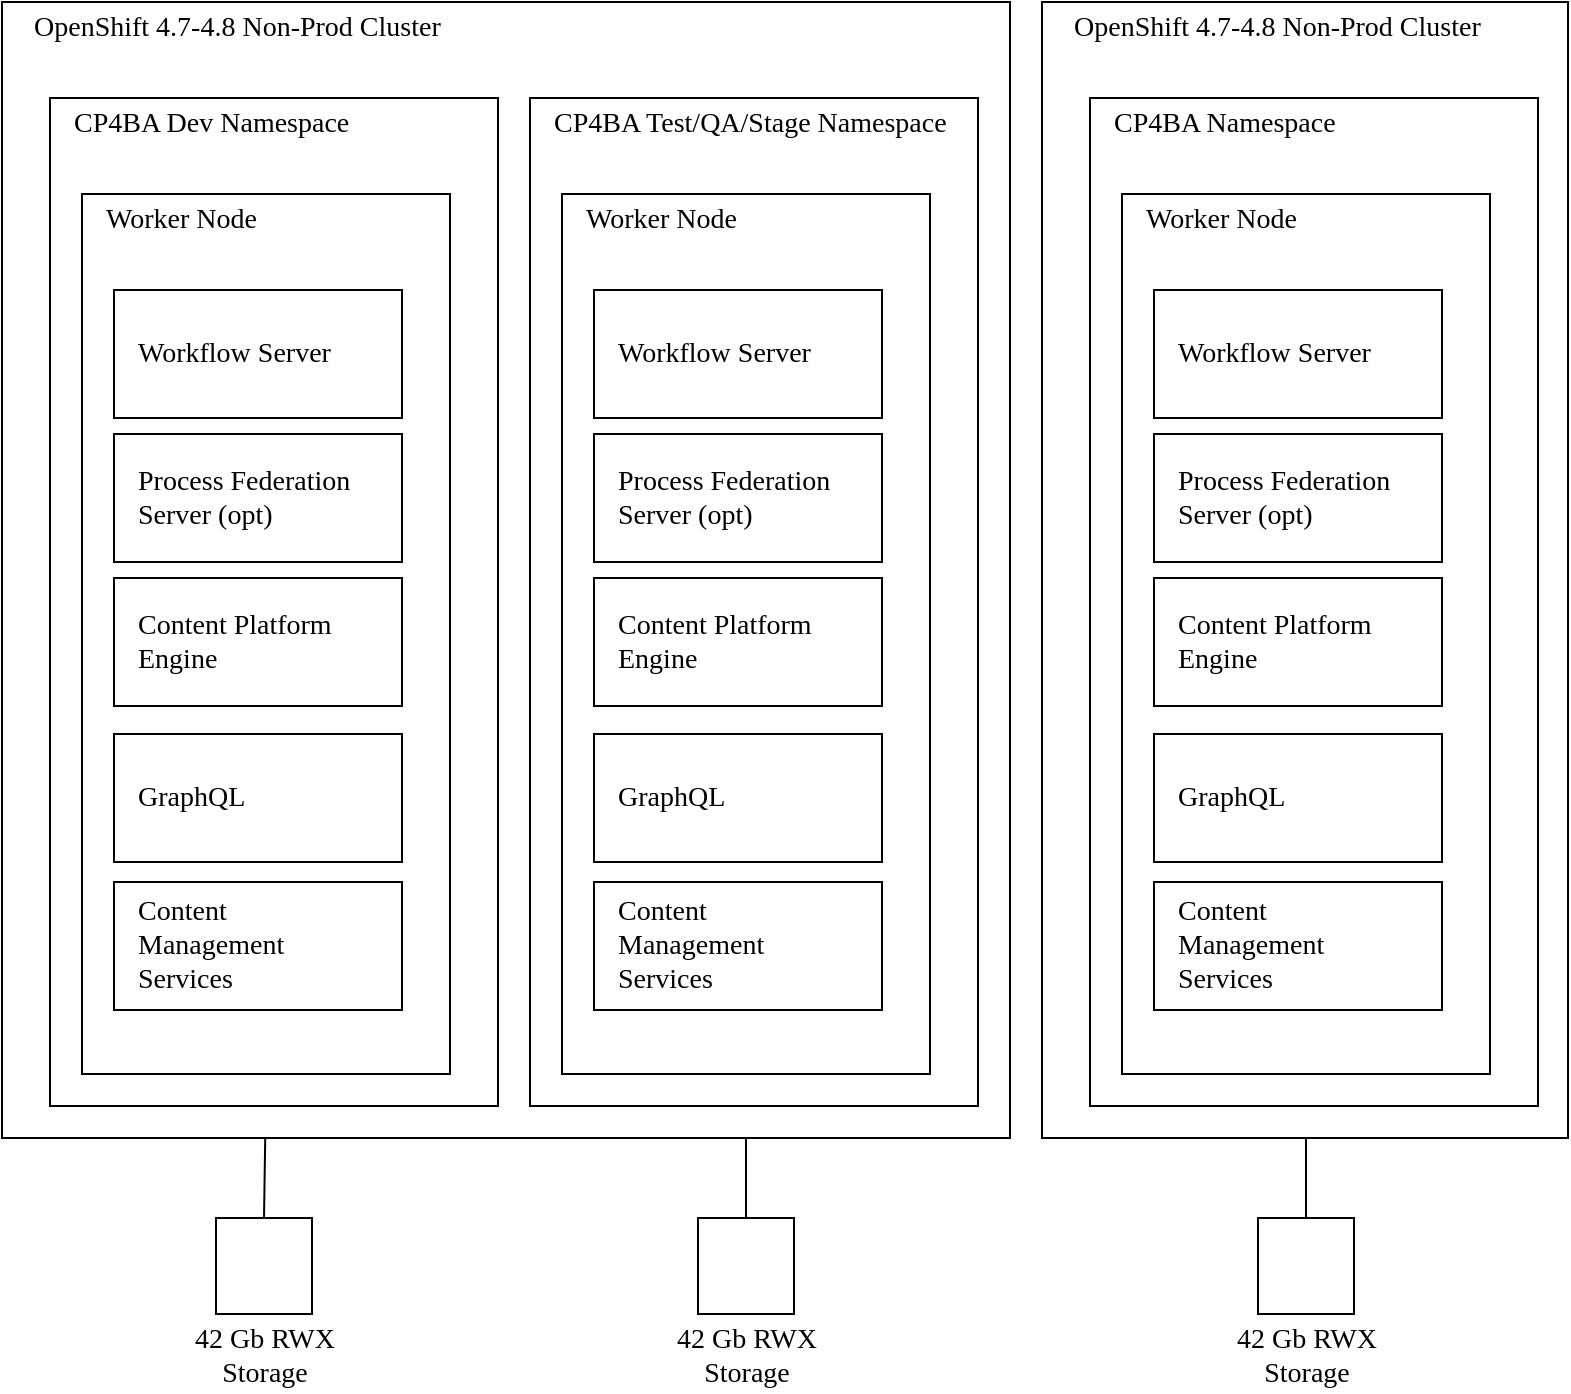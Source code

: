 ﻿<mxfile>
    <diagram id="kj-Y_orn4XiNJi2F5IpZ" name="Page-1">
        <mxGraphModel dx="809" dy="511" grid="1" gridSize="8" guides="1" tooltips="1" connect="1" arrows="1" fold="1" page="1" pageScale="1" pageWidth="1169" pageHeight="827" background="#ffffff" math="0" shadow="0">
            <root>
                <MiscDiagram modelType="MiscDiagram" lastModifiedUserId="dbush@ibm.com" description="" lastModified="2022-01-25T15:52:26Z" _id="miscdiagram_BkNc6foVF" label="Automation Workstream Service on OCP" id="0">
                    <mxCell/>
                </MiscDiagram>
                <mxCell id="1" parent="0"/>
                <UserObject placeholders="1" label="42 Gb RWX Storage" Icon-Name="block-storage--alt" id="miscdiagram_BkNc6foVF_23dyQikT9zy6">
                    <mxCell style="shape=mxgraph.ibm2mondrian.base;shapeType=ln;shapeLayout=collapsed;colorFamily=cyan;colorBackground=noColor:noColor;html=1;whiteSpace=wrap;metaEdit=1;strokeWidth=1;collapsible=0;recursiveResize=0;expand=0;fontFamily=IBM Plex Sans;fontColor=#000000;fontSize=14;image=;verticalAlign=top;align=center;spacing=0;spacingLeft=0;spacingRight=0;spacingTop=0;spacingBottom=0;verticalLabelPosition=bottom;labelPosition=center;positionText=bottom;container=1;labelWidth=71;" parent="1" vertex="1">
                        <mxGeometry x="123" y="624" width="48" height="48" as="geometry"/>
                    </mxCell>
                </UserObject>
                <mxCell id="miscdiagram_BkNc6foVF_33dyQikTMfHL" style="edgeStyle=orthogonalEdgeStyle;rounded=1;orthogonalLoop=1;jettySize=auto;html=1;jumpStyle=arc;jumpSize=8;entryX=0.5;entryY=1;entryDx=0;entryDy=0;entryPerimeter=0;" parent="1" source="miscdiagram_BkNc6foVF_23dyQikT9zy6" target="miscdiagram_BkNc6foVF_103dyQikT4vjw" edge="1">
                    <mxGeometry relative="1" as="geometry"/>
                </mxCell>
                <UserObject placeholders="1" label="42 Gb RWX Storage" Icon-Name="block-storage--alt" _id="userobject_3apVcswQOzd" id="miscdiagram_BkNc6foVF_43dyQikTegkR">
                    <mxCell style="shape=mxgraph.ibm2mondrian.base;shapeType=ln;shapeLayout=collapsed;colorFamily=cyan;colorBackground=noColor:noColor;html=1;whiteSpace=wrap;metaEdit=1;strokeWidth=1;collapsible=0;recursiveResize=0;expand=0;fontFamily=IBM Plex Sans;fontColor=#000000;fontSize=14;image=;verticalAlign=top;align=center;spacing=0;spacingLeft=0;spacingRight=0;spacingTop=0;spacingBottom=0;verticalLabelPosition=bottom;labelPosition=center;positionText=bottom;container=1;labelWidth=71;" parent="1" vertex="1">
                        <mxGeometry x="364" y="624" width="48" height="48" as="geometry"/>
                    </mxCell>
                </UserObject>
                <UserObject placeholders="1" label="42 Gb RWX Storage" Icon-Name="block-storage--alt" _id="userobject_3apVdxSEO6I" id="miscdiagram_BkNc6foVF_53dyQikTgtKP">
                    <mxCell style="shape=mxgraph.ibm2mondrian.base;shapeType=ln;shapeLayout=collapsed;colorFamily=cyan;colorBackground=noColor:noColor;html=1;whiteSpace=wrap;metaEdit=1;strokeWidth=1;collapsible=0;recursiveResize=0;expand=0;fontFamily=IBM Plex Sans;fontColor=#000000;fontSize=14;image=;verticalAlign=top;align=center;spacing=0;spacingLeft=0;spacingRight=0;spacingTop=0;spacingBottom=0;verticalLabelPosition=bottom;labelPosition=center;positionText=bottom;container=1;labelWidth=71;" parent="1" vertex="1">
                        <mxGeometry x="644" y="624" width="48" height="48" as="geometry"/>
                    </mxCell>
                </UserObject>
                <mxCell id="miscdiagram_BkNc6foVF_63dyQikTABBM" style="edgeStyle=orthogonalEdgeStyle;rounded=1;orthogonalLoop=1;jettySize=auto;html=1;jumpStyle=arc;jumpSize=8;entryX=0.5;entryY=1;entryDx=0;entryDy=0;entryPerimeter=0;" parent="1" source="miscdiagram_BkNc6foVF_43dyQikTegkR" target="miscdiagram_BkNc6foVF_173dyQikTkaoR" edge="1">
                    <mxGeometry relative="1" as="geometry"/>
                </mxCell>
                <mxCell id="miscdiagram_BkNc6foVF_73dyQikTCFV3" style="edgeStyle=orthogonalEdgeStyle;rounded=1;orthogonalLoop=1;jettySize=auto;html=1;jumpStyle=arc;jumpSize=8;entryX=0.5;entryY=1;entryDx=0;entryDy=0;entryPerimeter=0;" parent="1" source="miscdiagram_BkNc6foVF_53dyQikTgtKP" target="miscdiagram_BkNc6foVF_253dyQikTaDvy" edge="1">
                    <mxGeometry relative="1" as="geometry"/>
                </mxCell>
                <UserObject placeholders="1" label="&lt;span style=&quot;font-family: &amp;#34;ibm plex sans&amp;#34;&quot;&gt;OpenShift 4.7-4.8 Non-Prod Cluster&lt;/span&gt;" Icon-Name="logo--openshift" id="miscdiagram_BkNc6foVF_83dyQikTRczW">
                    <mxCell style="shape=mxgraph.ibm2mondrian.base;shapeType=pg;shapeLayout=expanded;colorFamily=green;colorBackground=noColor:noColor;strokeWidth=1;html=1;whiteSpace=wrap;metaEdit=1;collapsible=0;recursiveResize=0;expand=0;fontFamily=IBM Plex Sans SmBld;fontColor=#000000;fontSize=14;image=;verticalAlign=top;align=left;spacing=0;spacingLeft=16;spacingRight=16;spacingTop=0;spacingBottom=0;container=1" parent="1" vertex="1">
                        <mxGeometry x="16" y="16" width="504" height="568" as="geometry"/>
                    </mxCell>
                </UserObject>
                <UserObject placeholders="1" label="CP4BA Dev Namespace" Icon-Name="border--none" id="miscdiagram_BkNc6foVF_93dyQikTvGVV">
                    <mxCell style="shape=mxgraph.ibm2mondrian.base;shapeType=lg;shapeLayout=expanded;colorFamily=green;colorBackground=noColor:noColor;html=1;whiteSpace=wrap;metaEdit=1;strokeWidth=1;collapsible=0;recursiveResize=0;expand=0;fontFamily=IBM Plex Sans;fontColor=#000000;fontSize=14;image=;verticalAlign=top;align=left;spacing=0;spacingLeft=12;spacingRight=16;spacingTop=0;spacingBottom=0;container=1" parent="miscdiagram_BkNc6foVF_83dyQikTRczW" vertex="1">
                        <mxGeometry x="24" y="48" width="224" height="504" as="geometry"/>
                    </mxCell>
                </UserObject>
                <UserObject placeholders="1" label="Worker Node" Icon-Name="cloud-services" id="miscdiagram_BkNc6foVF_103dyQikT4vjw">
                    <mxCell style="shape=mxgraph.ibm2mondrian.base;shapeType=lg;shapeLayout=expanded;colorFamily=blue;colorBackground=noColor:noColor;html=1;whiteSpace=wrap;metaEdit=1;strokeWidth=1;collapsible=0;recursiveResize=0;expand=0;fontFamily=IBM Plex Sans;fontColor=#000000;fontSize=14;image=;verticalAlign=top;align=left;spacing=0;spacingLeft=12;spacingRight=16;spacingTop=0;spacingBottom=0;container=1" parent="miscdiagram_BkNc6foVF_93dyQikTvGVV" vertex="1">
                        <mxGeometry x="16" y="48" width="184" height="440" as="geometry"/>
                    </mxCell>
                </UserObject>
                <UserObject placeholders="1" label="GraphQL" Icon-Name="cube" _id="userobject_32Uk0eSDdvN" id="miscdiagram_BkNc6foVF_113dyQikTCGEi">
                    <mxCell style="shape=mxgraph.ibm2mondrian.base;shapeType=lg;shapeLayout=expanded;colorFamily=green;colorBackground=noColor:noColor;html=1;whiteSpace=wrap;metaEdit=1;strokeWidth=1;collapsible=0;recursiveResize=0;expand=0;fontFamily=IBM Plex Sans;fontColor=#000000;fontSize=14;image=;verticalAlign=middle;align=left;spacing=0;spacingLeft=12;spacingRight=16;spacingTop=0;spacingBottom=0;container=1" parent="miscdiagram_BkNc6foVF_103dyQikT4vjw" vertex="1">
                        <mxGeometry x="16" y="270" width="144" height="64" as="geometry"/>
                    </mxCell>
                </UserObject>
                <UserObject placeholders="1" label="Workflow Server" Icon-Name="cube" _id="userobject_32UdcglKTdE" id="miscdiagram_BkNc6foVF_123dyQikTcMEC">
                    <mxCell style="shape=mxgraph.ibm2mondrian.base;shapeType=lg;shapeLayout=expanded;colorFamily=green;colorBackground=noColor:noColor;html=1;whiteSpace=wrap;metaEdit=1;strokeWidth=1;collapsible=0;recursiveResize=0;expand=0;fontFamily=IBM Plex Sans;fontColor=#000000;fontSize=14;image=;verticalAlign=middle;align=left;spacing=0;spacingLeft=12;spacingRight=16;spacingTop=0;spacingBottom=0;container=1" parent="miscdiagram_BkNc6foVF_103dyQikT4vjw" vertex="1">
                        <mxGeometry x="16" y="48" width="144" height="64" as="geometry"/>
                    </mxCell>
                </UserObject>
                <UserObject placeholders="1" label="Content Platform Engine" Icon-Name="cube" _id="userobject_332VFZwwt8S" id="miscdiagram_BkNc6foVF_133dyQikTm8sJ">
                    <mxCell style="shape=mxgraph.ibm2mondrian.base;shapeType=lg;shapeLayout=expanded;colorFamily=green;colorBackground=noColor:noColor;html=1;whiteSpace=wrap;metaEdit=1;strokeWidth=1;collapsible=0;recursiveResize=0;expand=0;fontFamily=IBM Plex Sans;fontColor=#000000;fontSize=14;image=;verticalAlign=middle;align=left;spacing=0;spacingLeft=12;spacingRight=16;spacingTop=0;spacingBottom=0;container=1" parent="miscdiagram_BkNc6foVF_103dyQikT4vjw" vertex="1">
                        <mxGeometry x="16" y="192" width="144" height="64" as="geometry"/>
                    </mxCell>
                </UserObject>
                <UserObject placeholders="1" label="Content Management Services" Icon-Name="cube" _id="userobject_332VUZF6YwH" id="miscdiagram_BkNc6foVF_143dyQikTo4D8">
                    <mxCell style="shape=mxgraph.ibm2mondrian.base;shapeType=lg;shapeLayout=expanded;colorFamily=green;colorBackground=noColor:noColor;html=1;whiteSpace=wrap;metaEdit=1;strokeWidth=1;collapsible=0;recursiveResize=0;expand=0;fontFamily=IBM Plex Sans;fontColor=#000000;fontSize=14;image=;verticalAlign=middle;align=left;spacing=0;spacingLeft=12;spacingRight=16;spacingTop=0;spacingBottom=0;container=1" parent="miscdiagram_BkNc6foVF_103dyQikT4vjw" vertex="1">
                        <mxGeometry x="16" y="344" width="144" height="64" as="geometry"/>
                    </mxCell>
                </UserObject>
                <UserObject placeholders="1" label="Process Federation Server (opt)" Icon-Name="cube" _id="userobject_3apTetU41YI" id="miscdiagram_BkNc6foVF_153dyQikTz5Rn">
                    <mxCell style="shape=mxgraph.ibm2mondrian.base;shapeType=lg;shapeLayout=expanded;colorFamily=green;colorBackground=noColor:noColor;html=1;whiteSpace=wrap;metaEdit=1;strokeWidth=1;collapsible=0;recursiveResize=0;expand=0;fontFamily=IBM Plex Sans;fontColor=#000000;fontSize=14;image=;verticalAlign=middle;align=left;spacing=0;spacingLeft=12;spacingRight=16;spacingTop=0;spacingBottom=0;container=1" parent="miscdiagram_BkNc6foVF_103dyQikT4vjw" vertex="1">
                        <mxGeometry x="16" y="120" width="144" height="64" as="geometry"/>
                    </mxCell>
                </UserObject>
                <UserObject placeholders="1" label="CP4BA Test/QA/Stage Namespace" Icon-Name="border--none" _id="userobject_3apTLojS05y" id="miscdiagram_BkNc6foVF_163dyQikTHzUO">
                    <mxCell style="shape=mxgraph.ibm2mondrian.base;shapeType=lg;shapeLayout=expanded;colorFamily=green;colorBackground=noColor:noColor;html=1;whiteSpace=wrap;metaEdit=1;strokeWidth=1;collapsible=0;recursiveResize=0;expand=0;fontFamily=IBM Plex Sans;fontColor=#000000;fontSize=14;image=;verticalAlign=top;align=left;spacing=0;spacingLeft=12;spacingRight=16;spacingTop=0;spacingBottom=0;container=1" parent="miscdiagram_BkNc6foVF_83dyQikTRczW" vertex="1">
                        <mxGeometry x="264" y="48" width="224" height="504" as="geometry"/>
                    </mxCell>
                </UserObject>
                <UserObject placeholders="1" label="Worker Node" Icon-Name="cloud-services" _id="userobject_3apTLoj7BUK" id="miscdiagram_BkNc6foVF_173dyQikTkaoR">
                    <mxCell style="shape=mxgraph.ibm2mondrian.base;shapeType=lg;shapeLayout=expanded;colorFamily=blue;colorBackground=noColor:noColor;html=1;whiteSpace=wrap;metaEdit=1;strokeWidth=1;collapsible=0;recursiveResize=0;expand=0;fontFamily=IBM Plex Sans;fontColor=#000000;fontSize=14;image=;verticalAlign=top;align=left;spacing=0;spacingLeft=12;spacingRight=16;spacingTop=0;spacingBottom=0;container=1" parent="miscdiagram_BkNc6foVF_163dyQikTHzUO" vertex="1">
                        <mxGeometry x="16" y="48" width="184" height="440" as="geometry"/>
                    </mxCell>
                </UserObject>
                <UserObject placeholders="1" label="GraphQL" Icon-Name="cube" _id="userobject_32Uk0eSDdvN" id="miscdiagram_BkNc6foVF_183dyQikTj2fg">
                    <mxCell style="shape=mxgraph.ibm2mondrian.base;shapeType=lg;shapeLayout=expanded;colorFamily=green;colorBackground=noColor:noColor;html=1;whiteSpace=wrap;metaEdit=1;strokeWidth=1;collapsible=0;recursiveResize=0;expand=0;fontFamily=IBM Plex Sans;fontColor=#000000;fontSize=14;image=;verticalAlign=middle;align=left;spacing=0;spacingLeft=12;spacingRight=16;spacingTop=0;spacingBottom=0;container=1" parent="miscdiagram_BkNc6foVF_173dyQikTkaoR" vertex="1">
                        <mxGeometry x="16" y="270" width="144" height="64" as="geometry"/>
                    </mxCell>
                </UserObject>
                <UserObject placeholders="1" label="Workflow Server" Icon-Name="cube" _id="userobject_32UdcglKTdE" id="miscdiagram_BkNc6foVF_193dyQikTSk8L">
                    <mxCell style="shape=mxgraph.ibm2mondrian.base;shapeType=lg;shapeLayout=expanded;colorFamily=green;colorBackground=noColor:noColor;html=1;whiteSpace=wrap;metaEdit=1;strokeWidth=1;collapsible=0;recursiveResize=0;expand=0;fontFamily=IBM Plex Sans;fontColor=#000000;fontSize=14;image=;verticalAlign=middle;align=left;spacing=0;spacingLeft=12;spacingRight=16;spacingTop=0;spacingBottom=0;container=1" parent="miscdiagram_BkNc6foVF_173dyQikTkaoR" vertex="1">
                        <mxGeometry x="16" y="48" width="144" height="64" as="geometry"/>
                    </mxCell>
                </UserObject>
                <UserObject placeholders="1" label="Content Platform Engine" Icon-Name="cube" _id="userobject_332VFZwwt8S" id="miscdiagram_BkNc6foVF_203dyQikTcrxG">
                    <mxCell style="shape=mxgraph.ibm2mondrian.base;shapeType=lg;shapeLayout=expanded;colorFamily=green;colorBackground=noColor:noColor;html=1;whiteSpace=wrap;metaEdit=1;strokeWidth=1;collapsible=0;recursiveResize=0;expand=0;fontFamily=IBM Plex Sans;fontColor=#000000;fontSize=14;image=;verticalAlign=middle;align=left;spacing=0;spacingLeft=12;spacingRight=16;spacingTop=0;spacingBottom=0;container=1" parent="miscdiagram_BkNc6foVF_173dyQikTkaoR" vertex="1">
                        <mxGeometry x="16" y="192" width="144" height="64" as="geometry"/>
                    </mxCell>
                </UserObject>
                <UserObject placeholders="1" label="Content Management Services" Icon-Name="cube" _id="userobject_332VUZF6YwH" id="miscdiagram_BkNc6foVF_213dyQikTAhp3">
                    <mxCell style="shape=mxgraph.ibm2mondrian.base;shapeType=lg;shapeLayout=expanded;colorFamily=green;colorBackground=noColor:noColor;html=1;whiteSpace=wrap;metaEdit=1;strokeWidth=1;collapsible=0;recursiveResize=0;expand=0;fontFamily=IBM Plex Sans;fontColor=#000000;fontSize=14;image=;verticalAlign=middle;align=left;spacing=0;spacingLeft=12;spacingRight=16;spacingTop=0;spacingBottom=0;container=1" parent="miscdiagram_BkNc6foVF_173dyQikTkaoR" vertex="1">
                        <mxGeometry x="16" y="344" width="144" height="64" as="geometry"/>
                    </mxCell>
                </UserObject>
                <UserObject placeholders="1" label="Process Federation Server (opt)" Icon-Name="cube" _id="userobject_3apTetU41YI" id="miscdiagram_BkNc6foVF_223dyQikT9ykJ">
                    <mxCell style="shape=mxgraph.ibm2mondrian.base;shapeType=lg;shapeLayout=expanded;colorFamily=green;colorBackground=noColor:noColor;html=1;whiteSpace=wrap;metaEdit=1;strokeWidth=1;collapsible=0;recursiveResize=0;expand=0;fontFamily=IBM Plex Sans;fontColor=#000000;fontSize=14;image=;verticalAlign=middle;align=left;spacing=0;spacingLeft=12;spacingRight=16;spacingTop=0;spacingBottom=0;container=1" parent="miscdiagram_BkNc6foVF_173dyQikTkaoR" vertex="1">
                        <mxGeometry x="16" y="120" width="144" height="64" as="geometry"/>
                    </mxCell>
                </UserObject>
                <UserObject placeholders="1" label="&lt;span style=&quot;font-family: &amp;#34;ibm plex sans&amp;#34;&quot;&gt;OpenShift 4.7-4.8 Non-Prod Cluster&lt;/span&gt;" Icon-Name="logo--openshift" id="miscdiagram_BkNc6foVF_233dyQikTlsaf">
                    <mxCell style="shape=mxgraph.ibm2mondrian.base;shapeType=pg;shapeLayout=expanded;colorFamily=green;colorBackground=noColor:noColor;strokeWidth=1;html=1;whiteSpace=wrap;metaEdit=1;collapsible=0;recursiveResize=0;expand=0;fontFamily=IBM Plex Sans SmBld;fontColor=#000000;fontSize=14;image=;verticalAlign=top;align=left;spacing=0;spacingLeft=16;spacingRight=16;spacingTop=0;spacingBottom=0;container=1" parent="1" vertex="1">
                        <mxGeometry x="536" y="16" width="263" height="568" as="geometry"/>
                    </mxCell>
                </UserObject>
                <UserObject placeholders="1" label="CP4BA Namespace" Icon-Name="border--none" _id="userobject_3apTXl9RitD" id="miscdiagram_BkNc6foVF_243dyQikTIAQC">
                    <mxCell style="shape=mxgraph.ibm2mondrian.base;shapeType=lg;shapeLayout=expanded;colorFamily=green;colorBackground=noColor:noColor;html=1;whiteSpace=wrap;metaEdit=1;strokeWidth=1;collapsible=0;recursiveResize=0;expand=0;fontFamily=IBM Plex Sans;fontColor=#000000;fontSize=14;image=;verticalAlign=top;align=left;spacing=0;spacingLeft=12;spacingRight=16;spacingTop=0;spacingBottom=0;container=1" parent="miscdiagram_BkNc6foVF_233dyQikTlsaf" vertex="1">
                        <mxGeometry x="24" y="48" width="224" height="504" as="geometry"/>
                    </mxCell>
                </UserObject>
                <UserObject placeholders="1" label="Worker Node" Icon-Name="cloud-services" id="miscdiagram_BkNc6foVF_253dyQikTaDvy">
                    <mxCell style="shape=mxgraph.ibm2mondrian.base;shapeType=lg;shapeLayout=expanded;colorFamily=blue;colorBackground=noColor:noColor;html=1;whiteSpace=wrap;metaEdit=1;strokeWidth=1;collapsible=0;recursiveResize=0;expand=0;fontFamily=IBM Plex Sans;fontColor=#000000;fontSize=14;image=;verticalAlign=top;align=left;spacing=0;spacingLeft=12;spacingRight=16;spacingTop=0;spacingBottom=0;container=1" parent="miscdiagram_BkNc6foVF_243dyQikTIAQC" vertex="1">
                        <mxGeometry x="16" y="48" width="184" height="440" as="geometry"/>
                    </mxCell>
                </UserObject>
                <UserObject placeholders="1" label="GraphQL" Icon-Name="cube" _id="userobject_32Uk0eSDdvN" id="miscdiagram_BkNc6foVF_263dyQikTd9kU">
                    <mxCell style="shape=mxgraph.ibm2mondrian.base;shapeType=lg;shapeLayout=expanded;colorFamily=green;colorBackground=noColor:noColor;html=1;whiteSpace=wrap;metaEdit=1;strokeWidth=1;collapsible=0;recursiveResize=0;expand=0;fontFamily=IBM Plex Sans;fontColor=#000000;fontSize=14;image=;verticalAlign=middle;align=left;spacing=0;spacingLeft=12;spacingRight=16;spacingTop=0;spacingBottom=0;container=1" parent="miscdiagram_BkNc6foVF_253dyQikTaDvy" vertex="1">
                        <mxGeometry x="16" y="270" width="144" height="64" as="geometry"/>
                    </mxCell>
                </UserObject>
                <UserObject placeholders="1" label="Workflow Server" Icon-Name="cube" _id="userobject_32UdcglKTdE" id="miscdiagram_BkNc6foVF_273dyQikTa22v">
                    <mxCell style="shape=mxgraph.ibm2mondrian.base;shapeType=lg;shapeLayout=expanded;colorFamily=green;colorBackground=noColor:noColor;html=1;whiteSpace=wrap;metaEdit=1;strokeWidth=1;collapsible=0;recursiveResize=0;expand=0;fontFamily=IBM Plex Sans;fontColor=#000000;fontSize=14;image=;verticalAlign=middle;align=left;spacing=0;spacingLeft=12;spacingRight=16;spacingTop=0;spacingBottom=0;container=1" parent="miscdiagram_BkNc6foVF_253dyQikTaDvy" vertex="1">
                        <mxGeometry x="16" y="48" width="144" height="64" as="geometry"/>
                    </mxCell>
                </UserObject>
                <UserObject placeholders="1" label="Content Platform Engine" Icon-Name="cube" _id="userobject_332VFZwwt8S" id="miscdiagram_BkNc6foVF_283dyQikTG0nK">
                    <mxCell style="shape=mxgraph.ibm2mondrian.base;shapeType=lg;shapeLayout=expanded;colorFamily=green;colorBackground=noColor:noColor;html=1;whiteSpace=wrap;metaEdit=1;strokeWidth=1;collapsible=0;recursiveResize=0;expand=0;fontFamily=IBM Plex Sans;fontColor=#000000;fontSize=14;image=;verticalAlign=middle;align=left;spacing=0;spacingLeft=12;spacingRight=16;spacingTop=0;spacingBottom=0;container=1" parent="miscdiagram_BkNc6foVF_253dyQikTaDvy" vertex="1">
                        <mxGeometry x="16" y="192" width="144" height="64" as="geometry"/>
                    </mxCell>
                </UserObject>
                <UserObject placeholders="1" label="Content Management Services" Icon-Name="cube" _id="userobject_332VUZF6YwH" id="miscdiagram_BkNc6foVF_293dyQikTSJ7U">
                    <mxCell style="shape=mxgraph.ibm2mondrian.base;shapeType=lg;shapeLayout=expanded;colorFamily=green;colorBackground=noColor:noColor;html=1;whiteSpace=wrap;metaEdit=1;strokeWidth=1;collapsible=0;recursiveResize=0;expand=0;fontFamily=IBM Plex Sans;fontColor=#000000;fontSize=14;image=;verticalAlign=middle;align=left;spacing=0;spacingLeft=12;spacingRight=16;spacingTop=0;spacingBottom=0;container=1" parent="miscdiagram_BkNc6foVF_253dyQikTaDvy" vertex="1">
                        <mxGeometry x="16" y="344" width="144" height="64" as="geometry"/>
                    </mxCell>
                </UserObject>
                <UserObject placeholders="1" label="Process Federation Server (opt)" Icon-Name="cube" _id="userobject_3apTetU41YI" id="miscdiagram_BkNc6foVF_303dyQikT6r1n">
                    <mxCell style="shape=mxgraph.ibm2mondrian.base;shapeType=lg;shapeLayout=expanded;colorFamily=green;colorBackground=noColor:noColor;html=1;whiteSpace=wrap;metaEdit=1;strokeWidth=1;collapsible=0;recursiveResize=0;expand=0;fontFamily=IBM Plex Sans;fontColor=#000000;fontSize=14;image=;verticalAlign=middle;align=left;spacing=0;spacingLeft=12;spacingRight=16;spacingTop=0;spacingBottom=0;container=1" parent="miscdiagram_BkNc6foVF_253dyQikTaDvy" vertex="1">
                        <mxGeometry x="16" y="120" width="144" height="64" as="geometry"/>
                    </mxCell>
                </UserObject>
            </root>
        </mxGraphModel>
    </diagram>
</mxfile>